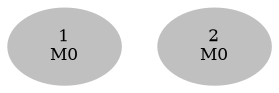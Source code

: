 digraph g{ forcelabels=true;
1[label=<1<BR/>M0>,color="grey",style=filled,fontsize=8];
2[label=<2<BR/>M0>,color="grey",style=filled,fontsize=8];
 }
